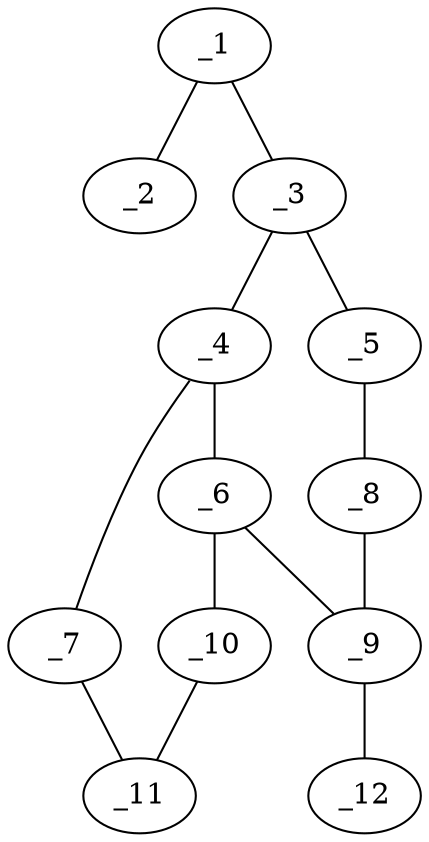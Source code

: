 graph molid64800 {
	_1	 [charge=0,
		chem=5,
		symbol="S  ",
		x="2.866",
		y="1.75"];
	_2	 [charge=0,
		chem=1,
		symbol="C  ",
		x=2,
		y="2.25"];
	_1 -- _2	 [valence=1];
	_3	 [charge=0,
		chem=1,
		symbol="C  ",
		x="2.866",
		y="0.75"];
	_1 -- _3	 [valence=1];
	_4	 [charge=0,
		chem=1,
		symbol="C  ",
		x="3.7321",
		y="0.25"];
	_3 -- _4	 [valence=2];
	_5	 [charge=0,
		chem=4,
		symbol="N  ",
		x=2,
		y="0.25"];
	_3 -- _5	 [valence=1];
	_6	 [charge=0,
		chem=1,
		symbol="C  ",
		x="3.7321",
		y="-0.75"];
	_4 -- _6	 [valence=1];
	_7	 [charge=0,
		chem=4,
		symbol="N  ",
		x="4.6831",
		y="0.559"];
	_4 -- _7	 [valence=1];
	_8	 [charge=0,
		chem=4,
		symbol="N  ",
		x=2,
		y="-0.75"];
	_5 -- _8	 [valence=2];
	_9	 [charge=0,
		chem=1,
		symbol="C  ",
		x="2.866",
		y="-1.25"];
	_6 -- _9	 [valence=2];
	_10	 [charge=0,
		chem=4,
		symbol="N  ",
		x="4.6831",
		y="-1.059"];
	_6 -- _10	 [valence=1];
	_11	 [charge=0,
		chem=1,
		symbol="C  ",
		x="5.2709",
		y="-0.25"];
	_7 -- _11	 [valence=2];
	_8 -- _9	 [valence=1];
	_12	 [charge=0,
		chem=2,
		symbol="O  ",
		x="2.866",
		y="-2.25"];
	_9 -- _12	 [valence=1];
	_10 -- _11	 [valence=1];
}
